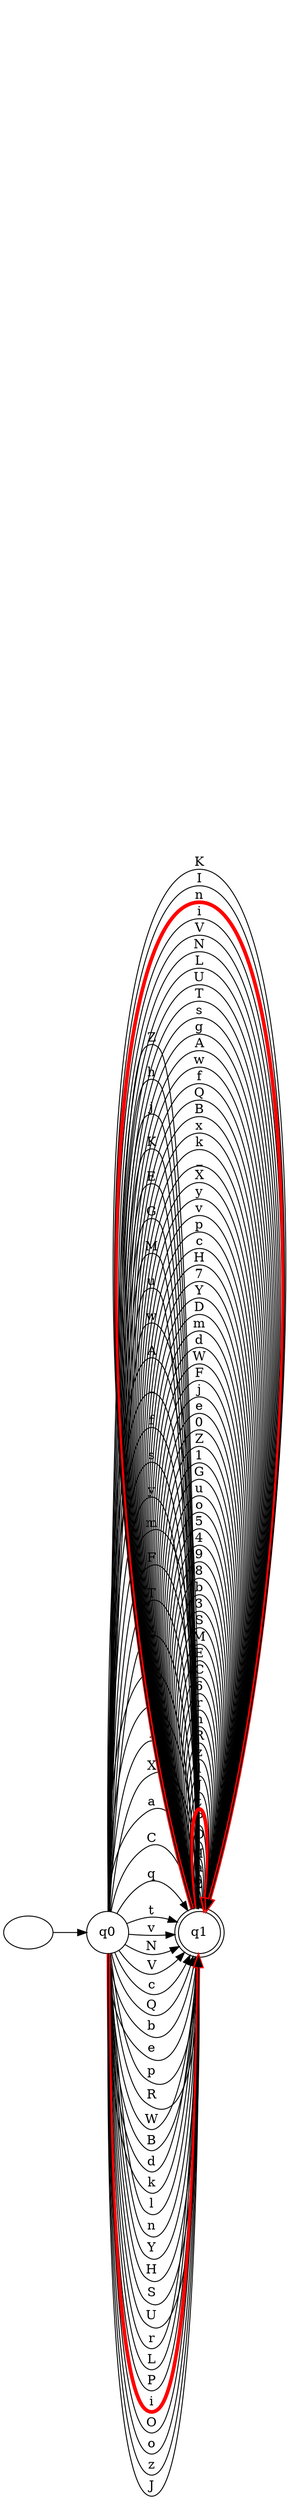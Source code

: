 digraph DFA {
  rankdir=LR;
  "" -> q0;
  q0 [shape=circle];
  q1 [shape=doublecircle];
  q0 -> q1 [label=Z];
  q0 -> q1 [label=h];
  q0 -> q1 [label=j];
  q0 -> q1 [label=K];
  q0 -> q1 [label=E];
  q0 -> q1 [label=G];
  q0 -> q1 [label=M];
  q0 -> q1 [label=u];
  q0 -> q1 [label=w];
  q0 -> q1 [label=A];
  q0 -> q1 [label=_];
  q0 -> q1 [label=f];
  q0 -> q1 [label=s];
  q0 -> q1 [label=y];
  q0 -> q1 [label=m];
  q0 -> q1 [label=F];
  q0 -> q1 [label=T];
  q0 -> q1 [label=x];
  q0 -> q1 [label=g];
  q0 -> q1 [label=D];
  q0 -> q1 [label=I];
  q0 -> q1 [label=X];
  q0 -> q1 [label=a];
  q0 -> q1 [label=C];
  q0 -> q1 [label=q];
  q0 -> q1 [label=t];
  q0 -> q1 [label=v];
  q0 -> q1 [label=N];
  q0 -> q1 [label=V];
  q0 -> q1 [label=c];
  q0 -> q1 [label=Q];
  q0 -> q1 [label=b];
  q0 -> q1 [label=e];
  q0 -> q1 [label=p];
  q0 -> q1 [label=R];
  q0 -> q1 [label=W];
  q0 -> q1 [label=B];
  q0 -> q1 [label=d];
  q0 -> q1 [label=k];
  q0 -> q1 [label=l];
  q0 -> q1 [label=n];
  q0 -> q1 [label=Y];
  q0 -> q1 [label=H];
  q0 -> q1 [label=S];
  q0 -> q1 [label=U];
  q0 -> q1 [label=r];
  q0 -> q1 [label=L];
  q0 -> q1 [label=P];
  q0 -> q1 [label=i, color=red, penwidth=4];
  q0 -> q1 [label=O];
  q0 -> q1 [label=o];
  q0 -> q1 [label=z];
  q0 -> q1 [label=J];
  q1 -> q1 [label=2];
  q1 -> q1 [label=a];
  q1 -> q1 [label=q];
  q1 -> q1 [label=O];
  q1 -> q1 [label=P];
  q1 -> q1 [label=t, color=red, penwidth=4];
  q1 -> q1 [label=J];
  q1 -> q1 [label=l];
  q1 -> q1 [label=z];
  q1 -> q1 [label=R];
  q1 -> q1 [label=h];
  q1 -> q1 [label=r];
  q1 -> q1 [label=6];
  q1 -> q1 [label=C];
  q1 -> q1 [label=E];
  q1 -> q1 [label=M];
  q1 -> q1 [label=S];
  q1 -> q1 [label=3];
  q1 -> q1 [label=b];
  q1 -> q1 [label=8];
  q1 -> q1 [label=9];
  q1 -> q1 [label=4];
  q1 -> q1 [label=5];
  q1 -> q1 [label=o];
  q1 -> q1 [label=u];
  q1 -> q1 [label=G];
  q1 -> q1 [label=1];
  q1 -> q1 [label=Z];
  q1 -> q1 [label=0];
  q1 -> q1 [label=e];
  q1 -> q1 [label=j];
  q1 -> q1 [label=F];
  q1 -> q1 [label=W];
  q1 -> q1 [label=d];
  q1 -> q1 [label=m];
  q1 -> q1 [label=D];
  q1 -> q1 [label=Y];
  q1 -> q1 [label=7];
  q1 -> q1 [label=H];
  q1 -> q1 [label=c];
  q1 -> q1 [label=p];
  q1 -> q1 [label=v];
  q1 -> q1 [label=y];
  q1 -> q1 [label=X];
  q1 -> q1 [label=_];
  q1 -> q1 [label=k];
  q1 -> q1 [label=x];
  q1 -> q1 [label=B];
  q1 -> q1 [label=Q];
  q1 -> q1 [label=f];
  q1 -> q1 [label=w];
  q1 -> q1 [label=A];
  q1 -> q1 [label=g];
  q1 -> q1 [label=s];
  q1 -> q1 [label=T];
  q1 -> q1 [label=U];
  q1 -> q1 [label=L];
  q1 -> q1 [label=N];
  q1 -> q1 [label=V];
  q1 -> q1 [label=i];
  q1 -> q1 [label=n, color=red, penwidth=4];
  q1 -> q1 [label=I];
  q1 -> q1 [label=K];
}